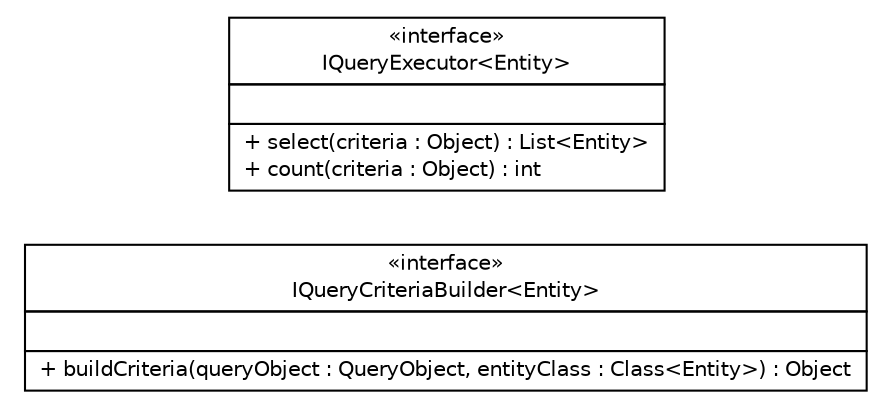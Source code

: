 #!/usr/local/bin/dot
#
# Class diagram 
# Generated by UMLGraph version 5.1 (http://www.umlgraph.org/)
#

digraph G {
	edge [fontname="Helvetica",fontsize=10,labelfontname="Helvetica",labelfontsize=10];
	node [fontname="Helvetica",fontsize=10,shape=plaintext];
	nodesep=0.25;
	ranksep=0.5;
	rankdir=LR;
	// com.inn.headstartdemo.dao.criteria.IQueryCriteriaBuilder<Entity>
	c7362 [label=<<table title="com.inn.headstartdemo.dao.criteria.IQueryCriteriaBuilder" border="0" cellborder="1" cellspacing="0" cellpadding="2" port="p" href="./IQueryCriteriaBuilder.html">
		<tr><td><table border="0" cellspacing="0" cellpadding="1">
<tr><td align="center" balign="center"> &#171;interface&#187; </td></tr>
<tr><td align="center" balign="center"> IQueryCriteriaBuilder&lt;Entity&gt; </td></tr>
		</table></td></tr>
		<tr><td><table border="0" cellspacing="0" cellpadding="1">
<tr><td align="left" balign="left">  </td></tr>
		</table></td></tr>
		<tr><td><table border="0" cellspacing="0" cellpadding="1">
<tr><td align="left" balign="left"> + buildCriteria(queryObject : QueryObject, entityClass : Class&lt;Entity&gt;) : Object </td></tr>
		</table></td></tr>
		</table>>, fontname="Helvetica", fontcolor="black", fontsize=10.0];
	// com.inn.headstartdemo.dao.criteria.IQueryExecutor<Entity>
	c7363 [label=<<table title="com.inn.headstartdemo.dao.criteria.IQueryExecutor" border="0" cellborder="1" cellspacing="0" cellpadding="2" port="p" href="./IQueryExecutor.html">
		<tr><td><table border="0" cellspacing="0" cellpadding="1">
<tr><td align="center" balign="center"> &#171;interface&#187; </td></tr>
<tr><td align="center" balign="center"> IQueryExecutor&lt;Entity&gt; </td></tr>
		</table></td></tr>
		<tr><td><table border="0" cellspacing="0" cellpadding="1">
<tr><td align="left" balign="left">  </td></tr>
		</table></td></tr>
		<tr><td><table border="0" cellspacing="0" cellpadding="1">
<tr><td align="left" balign="left"> + select(criteria : Object) : List&lt;Entity&gt; </td></tr>
<tr><td align="left" balign="left"> + count(criteria : Object) : int </td></tr>
		</table></td></tr>
		</table>>, fontname="Helvetica", fontcolor="black", fontsize=10.0];
}

